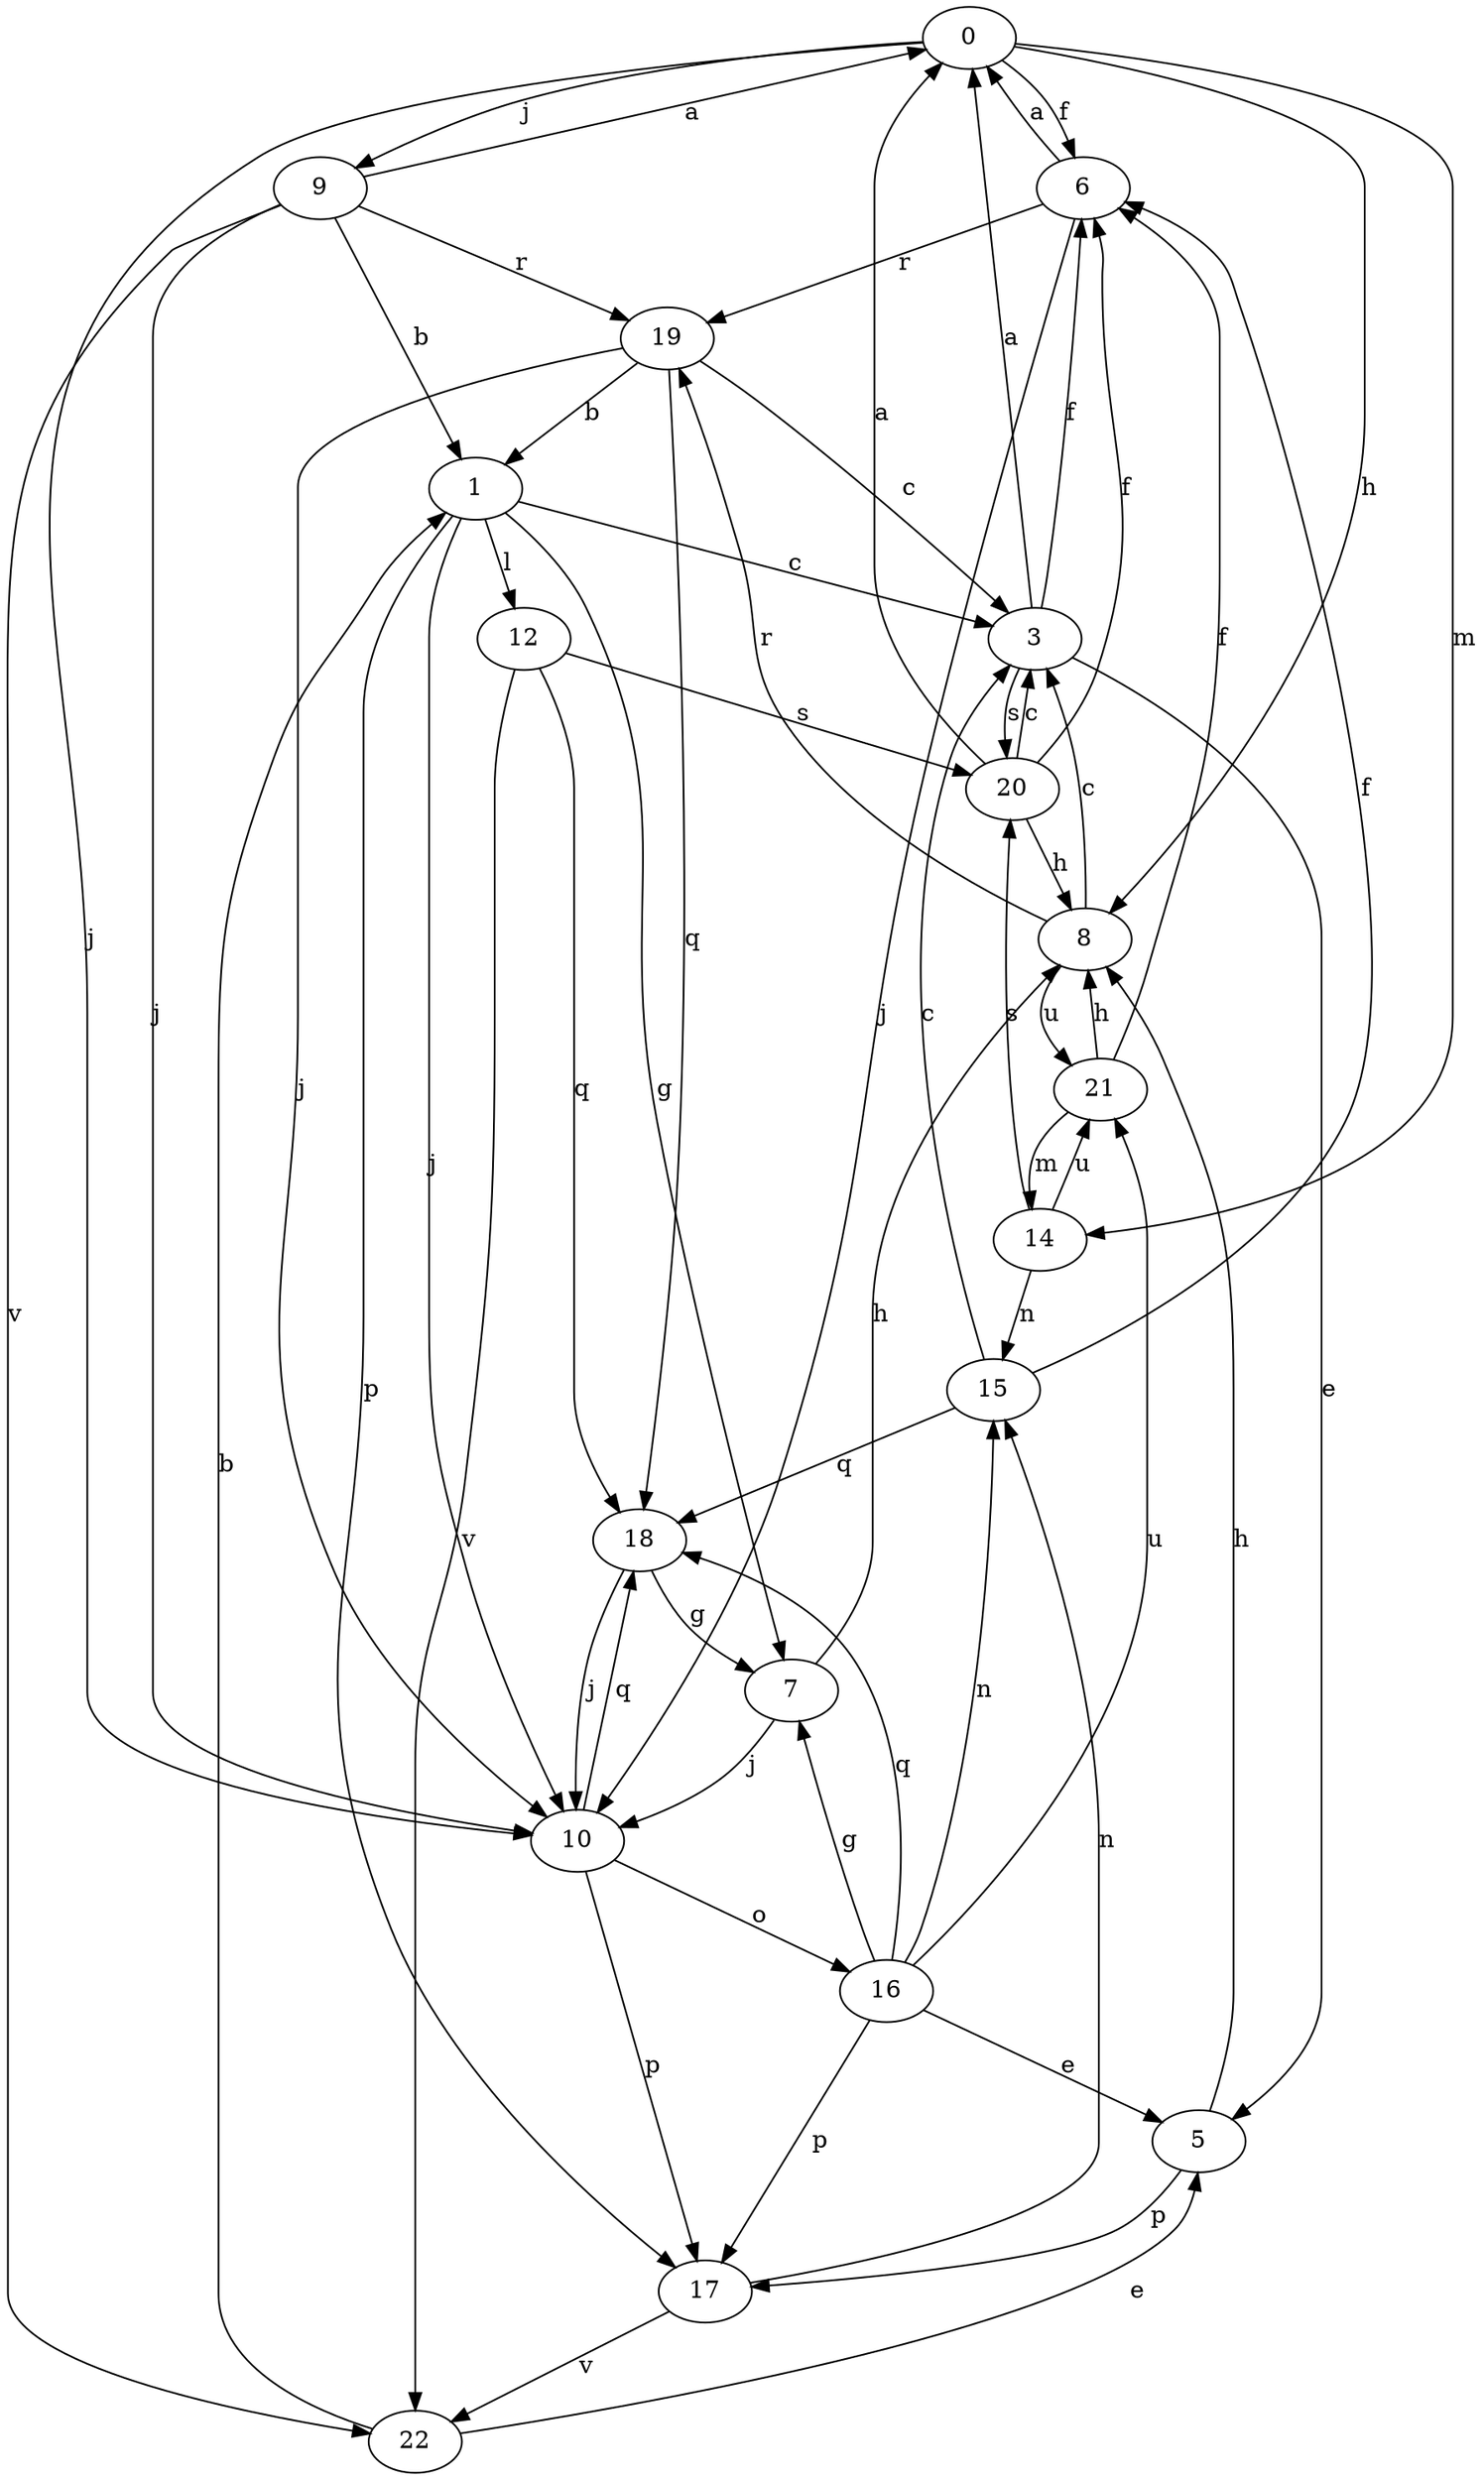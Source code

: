 strict digraph  {
0;
1;
3;
5;
6;
7;
8;
9;
10;
12;
14;
15;
16;
17;
18;
19;
20;
21;
22;
0 -> 6  [label=f];
0 -> 8  [label=h];
0 -> 9  [label=j];
0 -> 10  [label=j];
0 -> 14  [label=m];
1 -> 3  [label=c];
1 -> 7  [label=g];
1 -> 10  [label=j];
1 -> 12  [label=l];
1 -> 17  [label=p];
3 -> 0  [label=a];
3 -> 5  [label=e];
3 -> 6  [label=f];
3 -> 20  [label=s];
5 -> 8  [label=h];
5 -> 17  [label=p];
6 -> 0  [label=a];
6 -> 10  [label=j];
6 -> 19  [label=r];
7 -> 8  [label=h];
7 -> 10  [label=j];
8 -> 3  [label=c];
8 -> 19  [label=r];
8 -> 21  [label=u];
9 -> 0  [label=a];
9 -> 1  [label=b];
9 -> 10  [label=j];
9 -> 19  [label=r];
9 -> 22  [label=v];
10 -> 16  [label=o];
10 -> 17  [label=p];
10 -> 18  [label=q];
12 -> 18  [label=q];
12 -> 20  [label=s];
12 -> 22  [label=v];
14 -> 15  [label=n];
14 -> 20  [label=s];
14 -> 21  [label=u];
15 -> 3  [label=c];
15 -> 6  [label=f];
15 -> 18  [label=q];
16 -> 5  [label=e];
16 -> 7  [label=g];
16 -> 15  [label=n];
16 -> 17  [label=p];
16 -> 18  [label=q];
16 -> 21  [label=u];
17 -> 15  [label=n];
17 -> 22  [label=v];
18 -> 7  [label=g];
18 -> 10  [label=j];
19 -> 1  [label=b];
19 -> 3  [label=c];
19 -> 10  [label=j];
19 -> 18  [label=q];
20 -> 0  [label=a];
20 -> 3  [label=c];
20 -> 6  [label=f];
20 -> 8  [label=h];
21 -> 6  [label=f];
21 -> 8  [label=h];
21 -> 14  [label=m];
22 -> 1  [label=b];
22 -> 5  [label=e];
}
